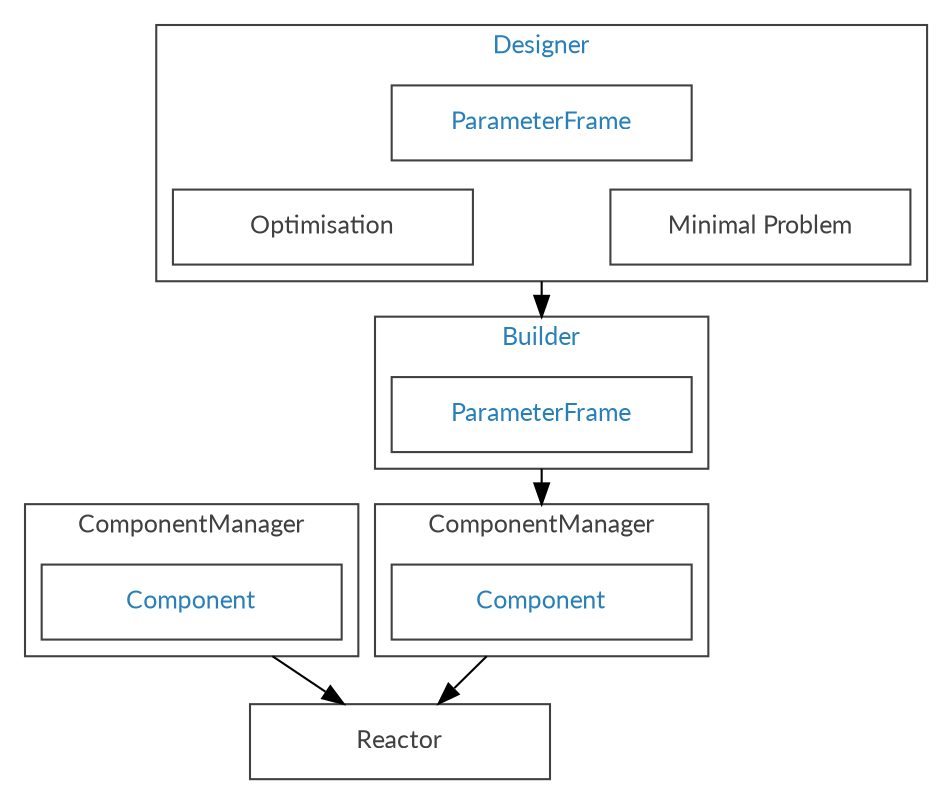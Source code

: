 // Useful info
// This graph is designed to be output as an interactive svg
// fontname, fontcolor and pencolor were copied from the rtd sphinx theme
// the 'ee' node is used to force alignment, it is set to be invisible
// target can be modified as per w3 http specs

digraph {
    compound=true;
    node [
        shape = box,
        width = 2,
        fontname="Lato,proxima-nova,Helvetica Neue,Arial,sans-serif",
        fontsize="12px",
        fontcolor="#404040",
        color="#404040"
    ]
    graph [
        splines = false,
        ranksep = 0.2,
        fontname="Lato,proxima-nova,Helvetica Neue,Arial,sans-serif",
        fontsize="12px",
        fontcolor="#404040",
        pencolor="#404040"
    ]

    subgraph cluster_0 {
        label="Designer";
        tooltip="Designer";
        href="../base/design_build.html"
        target="_parent"
        fontcolor="#2980b9"
        { rank=same b c ee[group=g1, style=invis, width=0.01, tooltip="Designer"] }
        a[
            group=g1,
            label="ParameterFrame",
            tooltip="ParameterFrame",
            href="../base/parameter.html",
            target="_parent",
            fontcolor="#2980b9"
        ];
        b[label="Optimisation", tooltip="Optimisation"];
        c[label="Minimal Problem", tooltip="Minimal Problem"];

        // Force alignment
        edge[style=invis];
        a -> {ee, b, c}
        b -> c [minlen= 3]
        ee ->c
    }

    subgraph cluster_1 {
        label="Builder";
        tooltip="Builder";
        href="../base/design_build.html"
        target="_parent"
        fontcolor="#2980b9"
        d[
            group=g1,
            label="ParameterFrame",
            tooltip="ParameterFrame",
            href="../base/parameter.html",
            target="_parent",
            fontcolor="#2980b9"
        ];
    }
    subgraph cluster_2 {
        label="ComponentManager";
        tooltip="ComponentManager"
        e[
            label="Component",
            tooltip="Component",
            href="../base/components.html",
            target="_parent",
            fontcolor="#2980b9"
        ]

    }
    subgraph cluster_3 {
        label="ComponentManager";
        tooltip="ComponentManager"
        f[
            label="Component",
            tooltip="Component",
            href="../base/components.html",
            target="_parent",
            fontcolor="#2980b9"
        ]

    }
    ee -> d [group=g1, ltail=cluster_0, lhead=cluster_1, minlen=2];
    d -> e [ltail=cluster_1, lhead=cluster_2, minlen=2];
    e -> reac [ltail=cluster_2, minlen=2];
    f -> reac [ltail=cluster_3, minlen=2];

    reac[label="Reactor", tooltip="Reactor"]
}
